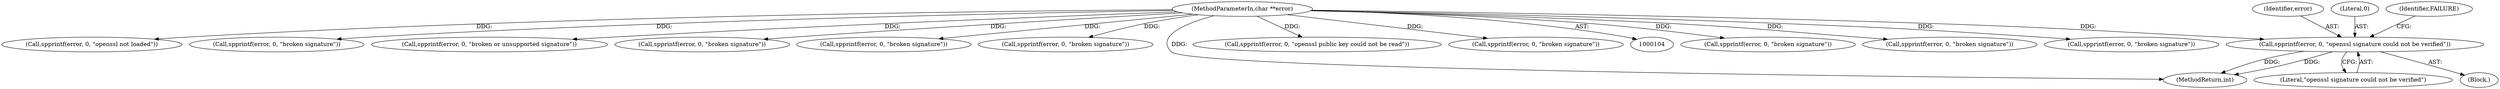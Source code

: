 digraph "0_php-src_0bfb970f43acd1e81d11be1154805f86655f15d5?w=1@pointer" {
"1000241" [label="(Call,spprintf(error, 0, \"openssl signature could not be verified\"))"];
"1000113" [label="(MethodParameterIn,char **error)"];
"1000278" [label="(Call,spprintf(error, 0, \"broken signature\"))"];
"1000383" [label="(Call,spprintf(error, 0, \"broken signature\"))"];
"1000563" [label="(Call,spprintf(error, 0, \"broken signature\"))"];
"1000155" [label="(Call,spprintf(error, 0, \"openssl not loaded\"))"];
"1000240" [label="(Block,)"];
"1000242" [label="(Identifier,error)"];
"1000458" [label="(Call,spprintf(error, 0, \"broken signature\"))"];
"1000241" [label="(Call,spprintf(error, 0, \"openssl signature could not be verified\"))"];
"1000689" [label="(Call,spprintf(error, 0, \"broken or unsupported signature\"))"];
"1000243" [label="(Literal,0)"];
"1000113" [label="(MethodParameterIn,char **error)"];
"1000668" [label="(Call,spprintf(error, 0, \"broken signature\"))"];
"1000353" [label="(Call,spprintf(error, 0, \"broken signature\"))"];
"1000246" [label="(Identifier,FAILURE)"];
"1000593" [label="(Call,spprintf(error, 0, \"broken signature\"))"];
"1000697" [label="(MethodReturn,int)"];
"1000244" [label="(Literal,\"openssl signature could not be verified\")"];
"1000200" [label="(Call,spprintf(error, 0, \"openssl public key could not be read\"))"];
"1000488" [label="(Call,spprintf(error, 0, \"broken signature\"))"];
"1000241" -> "1000240"  [label="AST: "];
"1000241" -> "1000244"  [label="CFG: "];
"1000242" -> "1000241"  [label="AST: "];
"1000243" -> "1000241"  [label="AST: "];
"1000244" -> "1000241"  [label="AST: "];
"1000246" -> "1000241"  [label="CFG: "];
"1000241" -> "1000697"  [label="DDG: "];
"1000241" -> "1000697"  [label="DDG: "];
"1000113" -> "1000241"  [label="DDG: "];
"1000113" -> "1000104"  [label="AST: "];
"1000113" -> "1000697"  [label="DDG: "];
"1000113" -> "1000155"  [label="DDG: "];
"1000113" -> "1000200"  [label="DDG: "];
"1000113" -> "1000278"  [label="DDG: "];
"1000113" -> "1000353"  [label="DDG: "];
"1000113" -> "1000383"  [label="DDG: "];
"1000113" -> "1000458"  [label="DDG: "];
"1000113" -> "1000488"  [label="DDG: "];
"1000113" -> "1000563"  [label="DDG: "];
"1000113" -> "1000593"  [label="DDG: "];
"1000113" -> "1000668"  [label="DDG: "];
"1000113" -> "1000689"  [label="DDG: "];
}
